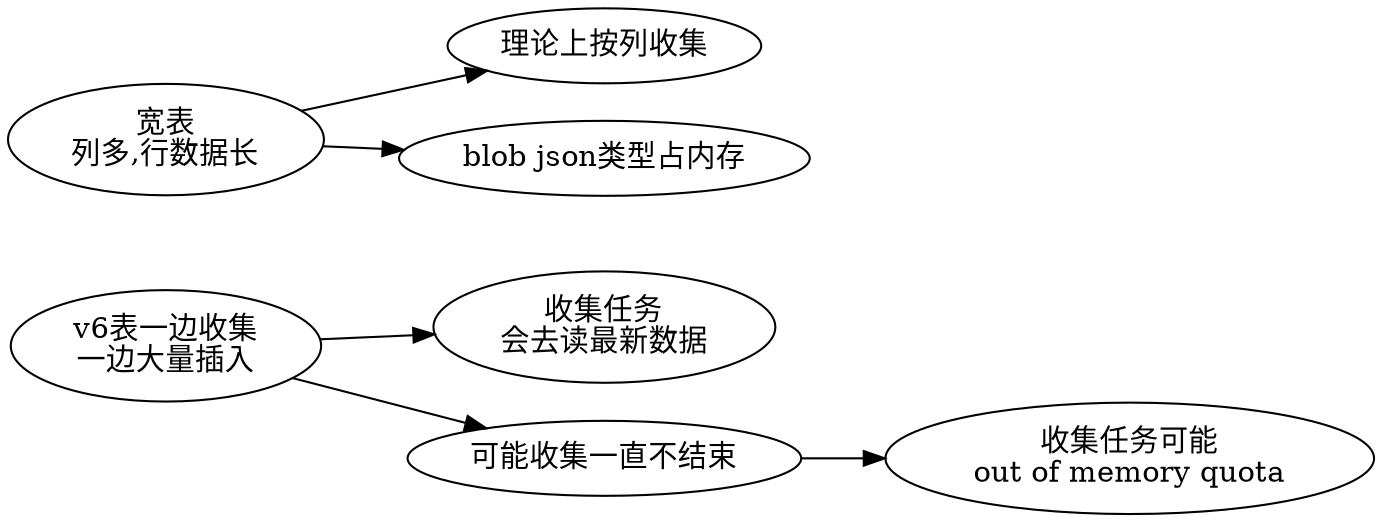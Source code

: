 digraph {
    graph [rankdir="LR"];


    "v6表一边收集\n一边大量插入" -> {"收集任务\n会去读最新数据" 
    "可能收集一直不结束" };
    "可能收集一直不结束" -> "收集任务可能\nout of memory quota"

    "宽表\n列多,行数据长" -> {"理论上按列收集" "blob json类型占内存"}




}


















